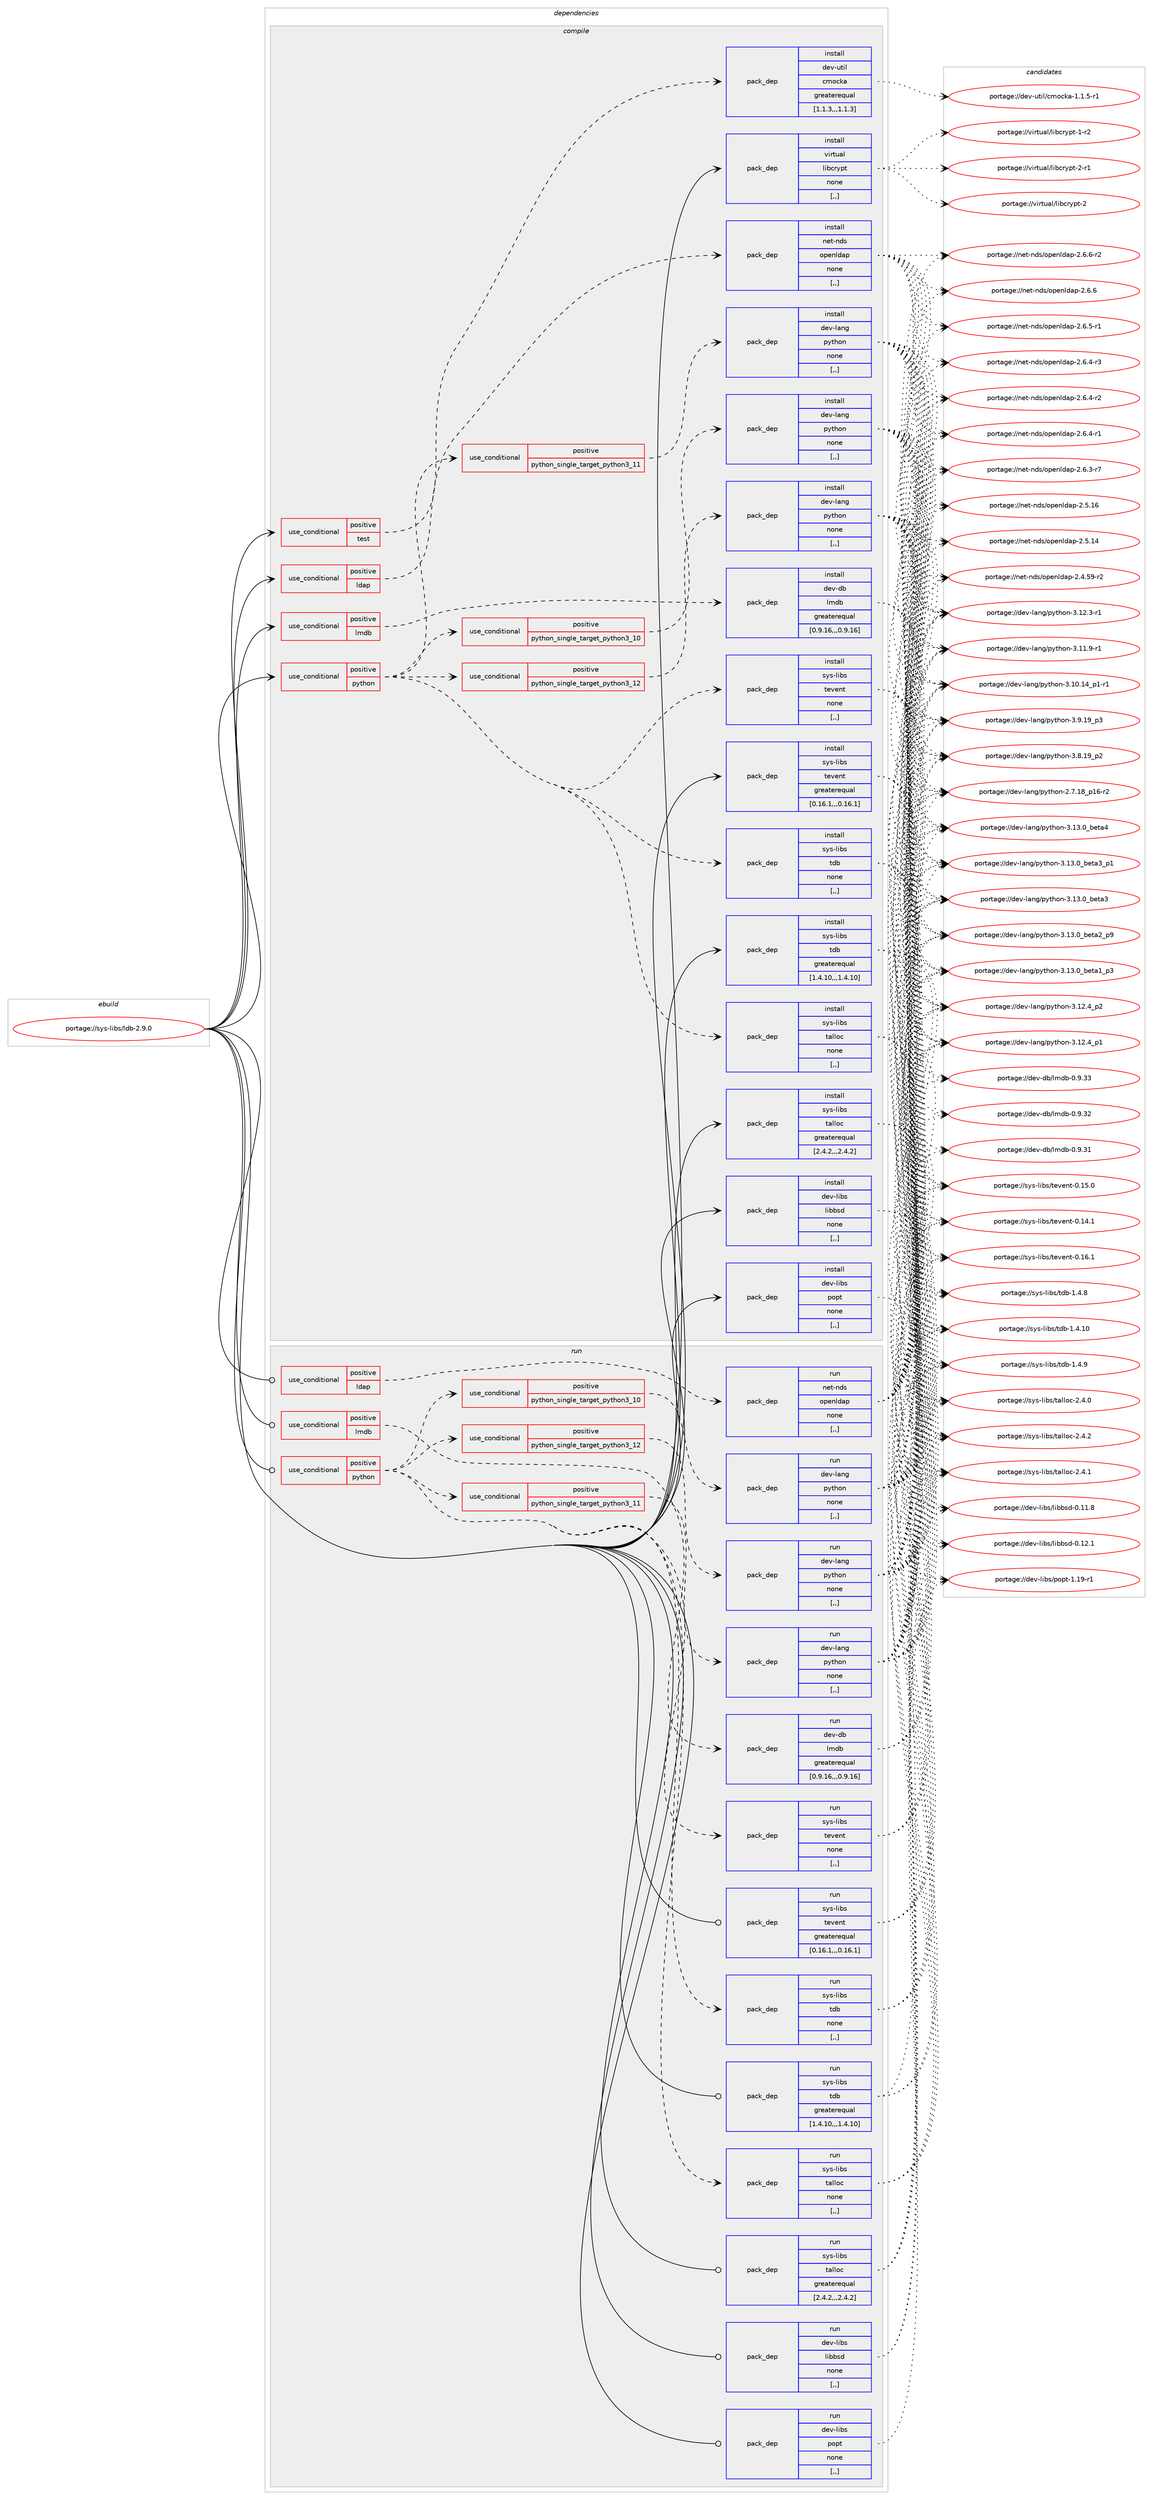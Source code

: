 digraph prolog {

# *************
# Graph options
# *************

newrank=true;
concentrate=true;
compound=true;
graph [rankdir=LR,fontname=Helvetica,fontsize=10,ranksep=1.5];#, ranksep=2.5, nodesep=0.2];
edge  [arrowhead=vee];
node  [fontname=Helvetica,fontsize=10];

# **********
# The ebuild
# **********

subgraph cluster_leftcol {
color=gray;
label=<<i>ebuild</i>>;
id [label="portage://sys-libs/ldb-2.9.0", color=red, width=4, href="../sys-libs/ldb-2.9.0.svg"];
}

# ****************
# The dependencies
# ****************

subgraph cluster_midcol {
color=gray;
label=<<i>dependencies</i>>;
subgraph cluster_compile {
fillcolor="#eeeeee";
style=filled;
label=<<i>compile</i>>;
subgraph cond117256 {
dependency440217 [label=<<TABLE BORDER="0" CELLBORDER="1" CELLSPACING="0" CELLPADDING="4"><TR><TD ROWSPAN="3" CELLPADDING="10">use_conditional</TD></TR><TR><TD>positive</TD></TR><TR><TD>ldap</TD></TR></TABLE>>, shape=none, color=red];
subgraph pack319963 {
dependency440218 [label=<<TABLE BORDER="0" CELLBORDER="1" CELLSPACING="0" CELLPADDING="4" WIDTH="220"><TR><TD ROWSPAN="6" CELLPADDING="30">pack_dep</TD></TR><TR><TD WIDTH="110">install</TD></TR><TR><TD>net-nds</TD></TR><TR><TD>openldap</TD></TR><TR><TD>none</TD></TR><TR><TD>[,,]</TD></TR></TABLE>>, shape=none, color=blue];
}
dependency440217:e -> dependency440218:w [weight=20,style="dashed",arrowhead="vee"];
}
id:e -> dependency440217:w [weight=20,style="solid",arrowhead="vee"];
subgraph cond117257 {
dependency440219 [label=<<TABLE BORDER="0" CELLBORDER="1" CELLSPACING="0" CELLPADDING="4"><TR><TD ROWSPAN="3" CELLPADDING="10">use_conditional</TD></TR><TR><TD>positive</TD></TR><TR><TD>lmdb</TD></TR></TABLE>>, shape=none, color=red];
subgraph pack319964 {
dependency440220 [label=<<TABLE BORDER="0" CELLBORDER="1" CELLSPACING="0" CELLPADDING="4" WIDTH="220"><TR><TD ROWSPAN="6" CELLPADDING="30">pack_dep</TD></TR><TR><TD WIDTH="110">install</TD></TR><TR><TD>dev-db</TD></TR><TR><TD>lmdb</TD></TR><TR><TD>greaterequal</TD></TR><TR><TD>[0.9.16,,,0.9.16]</TD></TR></TABLE>>, shape=none, color=blue];
}
dependency440219:e -> dependency440220:w [weight=20,style="dashed",arrowhead="vee"];
}
id:e -> dependency440219:w [weight=20,style="solid",arrowhead="vee"];
subgraph cond117258 {
dependency440221 [label=<<TABLE BORDER="0" CELLBORDER="1" CELLSPACING="0" CELLPADDING="4"><TR><TD ROWSPAN="3" CELLPADDING="10">use_conditional</TD></TR><TR><TD>positive</TD></TR><TR><TD>python</TD></TR></TABLE>>, shape=none, color=red];
subgraph cond117259 {
dependency440222 [label=<<TABLE BORDER="0" CELLBORDER="1" CELLSPACING="0" CELLPADDING="4"><TR><TD ROWSPAN="3" CELLPADDING="10">use_conditional</TD></TR><TR><TD>positive</TD></TR><TR><TD>python_single_target_python3_10</TD></TR></TABLE>>, shape=none, color=red];
subgraph pack319965 {
dependency440223 [label=<<TABLE BORDER="0" CELLBORDER="1" CELLSPACING="0" CELLPADDING="4" WIDTH="220"><TR><TD ROWSPAN="6" CELLPADDING="30">pack_dep</TD></TR><TR><TD WIDTH="110">install</TD></TR><TR><TD>dev-lang</TD></TR><TR><TD>python</TD></TR><TR><TD>none</TD></TR><TR><TD>[,,]</TD></TR></TABLE>>, shape=none, color=blue];
}
dependency440222:e -> dependency440223:w [weight=20,style="dashed",arrowhead="vee"];
}
dependency440221:e -> dependency440222:w [weight=20,style="dashed",arrowhead="vee"];
subgraph cond117260 {
dependency440224 [label=<<TABLE BORDER="0" CELLBORDER="1" CELLSPACING="0" CELLPADDING="4"><TR><TD ROWSPAN="3" CELLPADDING="10">use_conditional</TD></TR><TR><TD>positive</TD></TR><TR><TD>python_single_target_python3_11</TD></TR></TABLE>>, shape=none, color=red];
subgraph pack319966 {
dependency440225 [label=<<TABLE BORDER="0" CELLBORDER="1" CELLSPACING="0" CELLPADDING="4" WIDTH="220"><TR><TD ROWSPAN="6" CELLPADDING="30">pack_dep</TD></TR><TR><TD WIDTH="110">install</TD></TR><TR><TD>dev-lang</TD></TR><TR><TD>python</TD></TR><TR><TD>none</TD></TR><TR><TD>[,,]</TD></TR></TABLE>>, shape=none, color=blue];
}
dependency440224:e -> dependency440225:w [weight=20,style="dashed",arrowhead="vee"];
}
dependency440221:e -> dependency440224:w [weight=20,style="dashed",arrowhead="vee"];
subgraph cond117261 {
dependency440226 [label=<<TABLE BORDER="0" CELLBORDER="1" CELLSPACING="0" CELLPADDING="4"><TR><TD ROWSPAN="3" CELLPADDING="10">use_conditional</TD></TR><TR><TD>positive</TD></TR><TR><TD>python_single_target_python3_12</TD></TR></TABLE>>, shape=none, color=red];
subgraph pack319967 {
dependency440227 [label=<<TABLE BORDER="0" CELLBORDER="1" CELLSPACING="0" CELLPADDING="4" WIDTH="220"><TR><TD ROWSPAN="6" CELLPADDING="30">pack_dep</TD></TR><TR><TD WIDTH="110">install</TD></TR><TR><TD>dev-lang</TD></TR><TR><TD>python</TD></TR><TR><TD>none</TD></TR><TR><TD>[,,]</TD></TR></TABLE>>, shape=none, color=blue];
}
dependency440226:e -> dependency440227:w [weight=20,style="dashed",arrowhead="vee"];
}
dependency440221:e -> dependency440226:w [weight=20,style="dashed",arrowhead="vee"];
subgraph pack319968 {
dependency440228 [label=<<TABLE BORDER="0" CELLBORDER="1" CELLSPACING="0" CELLPADDING="4" WIDTH="220"><TR><TD ROWSPAN="6" CELLPADDING="30">pack_dep</TD></TR><TR><TD WIDTH="110">install</TD></TR><TR><TD>sys-libs</TD></TR><TR><TD>talloc</TD></TR><TR><TD>none</TD></TR><TR><TD>[,,]</TD></TR></TABLE>>, shape=none, color=blue];
}
dependency440221:e -> dependency440228:w [weight=20,style="dashed",arrowhead="vee"];
subgraph pack319969 {
dependency440229 [label=<<TABLE BORDER="0" CELLBORDER="1" CELLSPACING="0" CELLPADDING="4" WIDTH="220"><TR><TD ROWSPAN="6" CELLPADDING="30">pack_dep</TD></TR><TR><TD WIDTH="110">install</TD></TR><TR><TD>sys-libs</TD></TR><TR><TD>tdb</TD></TR><TR><TD>none</TD></TR><TR><TD>[,,]</TD></TR></TABLE>>, shape=none, color=blue];
}
dependency440221:e -> dependency440229:w [weight=20,style="dashed",arrowhead="vee"];
subgraph pack319970 {
dependency440230 [label=<<TABLE BORDER="0" CELLBORDER="1" CELLSPACING="0" CELLPADDING="4" WIDTH="220"><TR><TD ROWSPAN="6" CELLPADDING="30">pack_dep</TD></TR><TR><TD WIDTH="110">install</TD></TR><TR><TD>sys-libs</TD></TR><TR><TD>tevent</TD></TR><TR><TD>none</TD></TR><TR><TD>[,,]</TD></TR></TABLE>>, shape=none, color=blue];
}
dependency440221:e -> dependency440230:w [weight=20,style="dashed",arrowhead="vee"];
}
id:e -> dependency440221:w [weight=20,style="solid",arrowhead="vee"];
subgraph cond117262 {
dependency440231 [label=<<TABLE BORDER="0" CELLBORDER="1" CELLSPACING="0" CELLPADDING="4"><TR><TD ROWSPAN="3" CELLPADDING="10">use_conditional</TD></TR><TR><TD>positive</TD></TR><TR><TD>test</TD></TR></TABLE>>, shape=none, color=red];
subgraph pack319971 {
dependency440232 [label=<<TABLE BORDER="0" CELLBORDER="1" CELLSPACING="0" CELLPADDING="4" WIDTH="220"><TR><TD ROWSPAN="6" CELLPADDING="30">pack_dep</TD></TR><TR><TD WIDTH="110">install</TD></TR><TR><TD>dev-util</TD></TR><TR><TD>cmocka</TD></TR><TR><TD>greaterequal</TD></TR><TR><TD>[1.1.3,,,1.1.3]</TD></TR></TABLE>>, shape=none, color=blue];
}
dependency440231:e -> dependency440232:w [weight=20,style="dashed",arrowhead="vee"];
}
id:e -> dependency440231:w [weight=20,style="solid",arrowhead="vee"];
subgraph pack319972 {
dependency440233 [label=<<TABLE BORDER="0" CELLBORDER="1" CELLSPACING="0" CELLPADDING="4" WIDTH="220"><TR><TD ROWSPAN="6" CELLPADDING="30">pack_dep</TD></TR><TR><TD WIDTH="110">install</TD></TR><TR><TD>dev-libs</TD></TR><TR><TD>libbsd</TD></TR><TR><TD>none</TD></TR><TR><TD>[,,]</TD></TR></TABLE>>, shape=none, color=blue];
}
id:e -> dependency440233:w [weight=20,style="solid",arrowhead="vee"];
subgraph pack319973 {
dependency440234 [label=<<TABLE BORDER="0" CELLBORDER="1" CELLSPACING="0" CELLPADDING="4" WIDTH="220"><TR><TD ROWSPAN="6" CELLPADDING="30">pack_dep</TD></TR><TR><TD WIDTH="110">install</TD></TR><TR><TD>dev-libs</TD></TR><TR><TD>popt</TD></TR><TR><TD>none</TD></TR><TR><TD>[,,]</TD></TR></TABLE>>, shape=none, color=blue];
}
id:e -> dependency440234:w [weight=20,style="solid",arrowhead="vee"];
subgraph pack319974 {
dependency440235 [label=<<TABLE BORDER="0" CELLBORDER="1" CELLSPACING="0" CELLPADDING="4" WIDTH="220"><TR><TD ROWSPAN="6" CELLPADDING="30">pack_dep</TD></TR><TR><TD WIDTH="110">install</TD></TR><TR><TD>sys-libs</TD></TR><TR><TD>talloc</TD></TR><TR><TD>greaterequal</TD></TR><TR><TD>[2.4.2,,,2.4.2]</TD></TR></TABLE>>, shape=none, color=blue];
}
id:e -> dependency440235:w [weight=20,style="solid",arrowhead="vee"];
subgraph pack319975 {
dependency440236 [label=<<TABLE BORDER="0" CELLBORDER="1" CELLSPACING="0" CELLPADDING="4" WIDTH="220"><TR><TD ROWSPAN="6" CELLPADDING="30">pack_dep</TD></TR><TR><TD WIDTH="110">install</TD></TR><TR><TD>sys-libs</TD></TR><TR><TD>tdb</TD></TR><TR><TD>greaterequal</TD></TR><TR><TD>[1.4.10,,,1.4.10]</TD></TR></TABLE>>, shape=none, color=blue];
}
id:e -> dependency440236:w [weight=20,style="solid",arrowhead="vee"];
subgraph pack319976 {
dependency440237 [label=<<TABLE BORDER="0" CELLBORDER="1" CELLSPACING="0" CELLPADDING="4" WIDTH="220"><TR><TD ROWSPAN="6" CELLPADDING="30">pack_dep</TD></TR><TR><TD WIDTH="110">install</TD></TR><TR><TD>sys-libs</TD></TR><TR><TD>tevent</TD></TR><TR><TD>greaterequal</TD></TR><TR><TD>[0.16.1,,,0.16.1]</TD></TR></TABLE>>, shape=none, color=blue];
}
id:e -> dependency440237:w [weight=20,style="solid",arrowhead="vee"];
subgraph pack319977 {
dependency440238 [label=<<TABLE BORDER="0" CELLBORDER="1" CELLSPACING="0" CELLPADDING="4" WIDTH="220"><TR><TD ROWSPAN="6" CELLPADDING="30">pack_dep</TD></TR><TR><TD WIDTH="110">install</TD></TR><TR><TD>virtual</TD></TR><TR><TD>libcrypt</TD></TR><TR><TD>none</TD></TR><TR><TD>[,,]</TD></TR></TABLE>>, shape=none, color=blue];
}
id:e -> dependency440238:w [weight=20,style="solid",arrowhead="vee"];
}
subgraph cluster_compileandrun {
fillcolor="#eeeeee";
style=filled;
label=<<i>compile and run</i>>;
}
subgraph cluster_run {
fillcolor="#eeeeee";
style=filled;
label=<<i>run</i>>;
subgraph cond117263 {
dependency440239 [label=<<TABLE BORDER="0" CELLBORDER="1" CELLSPACING="0" CELLPADDING="4"><TR><TD ROWSPAN="3" CELLPADDING="10">use_conditional</TD></TR><TR><TD>positive</TD></TR><TR><TD>ldap</TD></TR></TABLE>>, shape=none, color=red];
subgraph pack319978 {
dependency440240 [label=<<TABLE BORDER="0" CELLBORDER="1" CELLSPACING="0" CELLPADDING="4" WIDTH="220"><TR><TD ROWSPAN="6" CELLPADDING="30">pack_dep</TD></TR><TR><TD WIDTH="110">run</TD></TR><TR><TD>net-nds</TD></TR><TR><TD>openldap</TD></TR><TR><TD>none</TD></TR><TR><TD>[,,]</TD></TR></TABLE>>, shape=none, color=blue];
}
dependency440239:e -> dependency440240:w [weight=20,style="dashed",arrowhead="vee"];
}
id:e -> dependency440239:w [weight=20,style="solid",arrowhead="odot"];
subgraph cond117264 {
dependency440241 [label=<<TABLE BORDER="0" CELLBORDER="1" CELLSPACING="0" CELLPADDING="4"><TR><TD ROWSPAN="3" CELLPADDING="10">use_conditional</TD></TR><TR><TD>positive</TD></TR><TR><TD>lmdb</TD></TR></TABLE>>, shape=none, color=red];
subgraph pack319979 {
dependency440242 [label=<<TABLE BORDER="0" CELLBORDER="1" CELLSPACING="0" CELLPADDING="4" WIDTH="220"><TR><TD ROWSPAN="6" CELLPADDING="30">pack_dep</TD></TR><TR><TD WIDTH="110">run</TD></TR><TR><TD>dev-db</TD></TR><TR><TD>lmdb</TD></TR><TR><TD>greaterequal</TD></TR><TR><TD>[0.9.16,,,0.9.16]</TD></TR></TABLE>>, shape=none, color=blue];
}
dependency440241:e -> dependency440242:w [weight=20,style="dashed",arrowhead="vee"];
}
id:e -> dependency440241:w [weight=20,style="solid",arrowhead="odot"];
subgraph cond117265 {
dependency440243 [label=<<TABLE BORDER="0" CELLBORDER="1" CELLSPACING="0" CELLPADDING="4"><TR><TD ROWSPAN="3" CELLPADDING="10">use_conditional</TD></TR><TR><TD>positive</TD></TR><TR><TD>python</TD></TR></TABLE>>, shape=none, color=red];
subgraph cond117266 {
dependency440244 [label=<<TABLE BORDER="0" CELLBORDER="1" CELLSPACING="0" CELLPADDING="4"><TR><TD ROWSPAN="3" CELLPADDING="10">use_conditional</TD></TR><TR><TD>positive</TD></TR><TR><TD>python_single_target_python3_10</TD></TR></TABLE>>, shape=none, color=red];
subgraph pack319980 {
dependency440245 [label=<<TABLE BORDER="0" CELLBORDER="1" CELLSPACING="0" CELLPADDING="4" WIDTH="220"><TR><TD ROWSPAN="6" CELLPADDING="30">pack_dep</TD></TR><TR><TD WIDTH="110">run</TD></TR><TR><TD>dev-lang</TD></TR><TR><TD>python</TD></TR><TR><TD>none</TD></TR><TR><TD>[,,]</TD></TR></TABLE>>, shape=none, color=blue];
}
dependency440244:e -> dependency440245:w [weight=20,style="dashed",arrowhead="vee"];
}
dependency440243:e -> dependency440244:w [weight=20,style="dashed",arrowhead="vee"];
subgraph cond117267 {
dependency440246 [label=<<TABLE BORDER="0" CELLBORDER="1" CELLSPACING="0" CELLPADDING="4"><TR><TD ROWSPAN="3" CELLPADDING="10">use_conditional</TD></TR><TR><TD>positive</TD></TR><TR><TD>python_single_target_python3_11</TD></TR></TABLE>>, shape=none, color=red];
subgraph pack319981 {
dependency440247 [label=<<TABLE BORDER="0" CELLBORDER="1" CELLSPACING="0" CELLPADDING="4" WIDTH="220"><TR><TD ROWSPAN="6" CELLPADDING="30">pack_dep</TD></TR><TR><TD WIDTH="110">run</TD></TR><TR><TD>dev-lang</TD></TR><TR><TD>python</TD></TR><TR><TD>none</TD></TR><TR><TD>[,,]</TD></TR></TABLE>>, shape=none, color=blue];
}
dependency440246:e -> dependency440247:w [weight=20,style="dashed",arrowhead="vee"];
}
dependency440243:e -> dependency440246:w [weight=20,style="dashed",arrowhead="vee"];
subgraph cond117268 {
dependency440248 [label=<<TABLE BORDER="0" CELLBORDER="1" CELLSPACING="0" CELLPADDING="4"><TR><TD ROWSPAN="3" CELLPADDING="10">use_conditional</TD></TR><TR><TD>positive</TD></TR><TR><TD>python_single_target_python3_12</TD></TR></TABLE>>, shape=none, color=red];
subgraph pack319982 {
dependency440249 [label=<<TABLE BORDER="0" CELLBORDER="1" CELLSPACING="0" CELLPADDING="4" WIDTH="220"><TR><TD ROWSPAN="6" CELLPADDING="30">pack_dep</TD></TR><TR><TD WIDTH="110">run</TD></TR><TR><TD>dev-lang</TD></TR><TR><TD>python</TD></TR><TR><TD>none</TD></TR><TR><TD>[,,]</TD></TR></TABLE>>, shape=none, color=blue];
}
dependency440248:e -> dependency440249:w [weight=20,style="dashed",arrowhead="vee"];
}
dependency440243:e -> dependency440248:w [weight=20,style="dashed",arrowhead="vee"];
subgraph pack319983 {
dependency440250 [label=<<TABLE BORDER="0" CELLBORDER="1" CELLSPACING="0" CELLPADDING="4" WIDTH="220"><TR><TD ROWSPAN="6" CELLPADDING="30">pack_dep</TD></TR><TR><TD WIDTH="110">run</TD></TR><TR><TD>sys-libs</TD></TR><TR><TD>talloc</TD></TR><TR><TD>none</TD></TR><TR><TD>[,,]</TD></TR></TABLE>>, shape=none, color=blue];
}
dependency440243:e -> dependency440250:w [weight=20,style="dashed",arrowhead="vee"];
subgraph pack319984 {
dependency440251 [label=<<TABLE BORDER="0" CELLBORDER="1" CELLSPACING="0" CELLPADDING="4" WIDTH="220"><TR><TD ROWSPAN="6" CELLPADDING="30">pack_dep</TD></TR><TR><TD WIDTH="110">run</TD></TR><TR><TD>sys-libs</TD></TR><TR><TD>tdb</TD></TR><TR><TD>none</TD></TR><TR><TD>[,,]</TD></TR></TABLE>>, shape=none, color=blue];
}
dependency440243:e -> dependency440251:w [weight=20,style="dashed",arrowhead="vee"];
subgraph pack319985 {
dependency440252 [label=<<TABLE BORDER="0" CELLBORDER="1" CELLSPACING="0" CELLPADDING="4" WIDTH="220"><TR><TD ROWSPAN="6" CELLPADDING="30">pack_dep</TD></TR><TR><TD WIDTH="110">run</TD></TR><TR><TD>sys-libs</TD></TR><TR><TD>tevent</TD></TR><TR><TD>none</TD></TR><TR><TD>[,,]</TD></TR></TABLE>>, shape=none, color=blue];
}
dependency440243:e -> dependency440252:w [weight=20,style="dashed",arrowhead="vee"];
}
id:e -> dependency440243:w [weight=20,style="solid",arrowhead="odot"];
subgraph pack319986 {
dependency440253 [label=<<TABLE BORDER="0" CELLBORDER="1" CELLSPACING="0" CELLPADDING="4" WIDTH="220"><TR><TD ROWSPAN="6" CELLPADDING="30">pack_dep</TD></TR><TR><TD WIDTH="110">run</TD></TR><TR><TD>dev-libs</TD></TR><TR><TD>libbsd</TD></TR><TR><TD>none</TD></TR><TR><TD>[,,]</TD></TR></TABLE>>, shape=none, color=blue];
}
id:e -> dependency440253:w [weight=20,style="solid",arrowhead="odot"];
subgraph pack319987 {
dependency440254 [label=<<TABLE BORDER="0" CELLBORDER="1" CELLSPACING="0" CELLPADDING="4" WIDTH="220"><TR><TD ROWSPAN="6" CELLPADDING="30">pack_dep</TD></TR><TR><TD WIDTH="110">run</TD></TR><TR><TD>dev-libs</TD></TR><TR><TD>popt</TD></TR><TR><TD>none</TD></TR><TR><TD>[,,]</TD></TR></TABLE>>, shape=none, color=blue];
}
id:e -> dependency440254:w [weight=20,style="solid",arrowhead="odot"];
subgraph pack319988 {
dependency440255 [label=<<TABLE BORDER="0" CELLBORDER="1" CELLSPACING="0" CELLPADDING="4" WIDTH="220"><TR><TD ROWSPAN="6" CELLPADDING="30">pack_dep</TD></TR><TR><TD WIDTH="110">run</TD></TR><TR><TD>sys-libs</TD></TR><TR><TD>talloc</TD></TR><TR><TD>greaterequal</TD></TR><TR><TD>[2.4.2,,,2.4.2]</TD></TR></TABLE>>, shape=none, color=blue];
}
id:e -> dependency440255:w [weight=20,style="solid",arrowhead="odot"];
subgraph pack319989 {
dependency440256 [label=<<TABLE BORDER="0" CELLBORDER="1" CELLSPACING="0" CELLPADDING="4" WIDTH="220"><TR><TD ROWSPAN="6" CELLPADDING="30">pack_dep</TD></TR><TR><TD WIDTH="110">run</TD></TR><TR><TD>sys-libs</TD></TR><TR><TD>tdb</TD></TR><TR><TD>greaterequal</TD></TR><TR><TD>[1.4.10,,,1.4.10]</TD></TR></TABLE>>, shape=none, color=blue];
}
id:e -> dependency440256:w [weight=20,style="solid",arrowhead="odot"];
subgraph pack319990 {
dependency440257 [label=<<TABLE BORDER="0" CELLBORDER="1" CELLSPACING="0" CELLPADDING="4" WIDTH="220"><TR><TD ROWSPAN="6" CELLPADDING="30">pack_dep</TD></TR><TR><TD WIDTH="110">run</TD></TR><TR><TD>sys-libs</TD></TR><TR><TD>tevent</TD></TR><TR><TD>greaterequal</TD></TR><TR><TD>[0.16.1,,,0.16.1]</TD></TR></TABLE>>, shape=none, color=blue];
}
id:e -> dependency440257:w [weight=20,style="solid",arrowhead="odot"];
}
}

# **************
# The candidates
# **************

subgraph cluster_choices {
rank=same;
color=gray;
label=<<i>candidates</i>>;

subgraph choice319963 {
color=black;
nodesep=1;
choice1101011164511010011547111112101110108100971124550465446544511450 [label="portage://net-nds/openldap-2.6.6-r2", color=red, width=4,href="../net-nds/openldap-2.6.6-r2.svg"];
choice110101116451101001154711111210111010810097112455046544654 [label="portage://net-nds/openldap-2.6.6", color=red, width=4,href="../net-nds/openldap-2.6.6.svg"];
choice1101011164511010011547111112101110108100971124550465446534511449 [label="portage://net-nds/openldap-2.6.5-r1", color=red, width=4,href="../net-nds/openldap-2.6.5-r1.svg"];
choice1101011164511010011547111112101110108100971124550465446524511451 [label="portage://net-nds/openldap-2.6.4-r3", color=red, width=4,href="../net-nds/openldap-2.6.4-r3.svg"];
choice1101011164511010011547111112101110108100971124550465446524511450 [label="portage://net-nds/openldap-2.6.4-r2", color=red, width=4,href="../net-nds/openldap-2.6.4-r2.svg"];
choice1101011164511010011547111112101110108100971124550465446524511449 [label="portage://net-nds/openldap-2.6.4-r1", color=red, width=4,href="../net-nds/openldap-2.6.4-r1.svg"];
choice1101011164511010011547111112101110108100971124550465446514511455 [label="portage://net-nds/openldap-2.6.3-r7", color=red, width=4,href="../net-nds/openldap-2.6.3-r7.svg"];
choice11010111645110100115471111121011101081009711245504653464954 [label="portage://net-nds/openldap-2.5.16", color=red, width=4,href="../net-nds/openldap-2.5.16.svg"];
choice11010111645110100115471111121011101081009711245504653464952 [label="portage://net-nds/openldap-2.5.14", color=red, width=4,href="../net-nds/openldap-2.5.14.svg"];
choice110101116451101001154711111210111010810097112455046524653574511450 [label="portage://net-nds/openldap-2.4.59-r2", color=red, width=4,href="../net-nds/openldap-2.4.59-r2.svg"];
dependency440218:e -> choice1101011164511010011547111112101110108100971124550465446544511450:w [style=dotted,weight="100"];
dependency440218:e -> choice110101116451101001154711111210111010810097112455046544654:w [style=dotted,weight="100"];
dependency440218:e -> choice1101011164511010011547111112101110108100971124550465446534511449:w [style=dotted,weight="100"];
dependency440218:e -> choice1101011164511010011547111112101110108100971124550465446524511451:w [style=dotted,weight="100"];
dependency440218:e -> choice1101011164511010011547111112101110108100971124550465446524511450:w [style=dotted,weight="100"];
dependency440218:e -> choice1101011164511010011547111112101110108100971124550465446524511449:w [style=dotted,weight="100"];
dependency440218:e -> choice1101011164511010011547111112101110108100971124550465446514511455:w [style=dotted,weight="100"];
dependency440218:e -> choice11010111645110100115471111121011101081009711245504653464954:w [style=dotted,weight="100"];
dependency440218:e -> choice11010111645110100115471111121011101081009711245504653464952:w [style=dotted,weight="100"];
dependency440218:e -> choice110101116451101001154711111210111010810097112455046524653574511450:w [style=dotted,weight="100"];
}
subgraph choice319964 {
color=black;
nodesep=1;
choice1001011184510098471081091009845484657465151 [label="portage://dev-db/lmdb-0.9.33", color=red, width=4,href="../dev-db/lmdb-0.9.33.svg"];
choice1001011184510098471081091009845484657465150 [label="portage://dev-db/lmdb-0.9.32", color=red, width=4,href="../dev-db/lmdb-0.9.32.svg"];
choice1001011184510098471081091009845484657465149 [label="portage://dev-db/lmdb-0.9.31", color=red, width=4,href="../dev-db/lmdb-0.9.31.svg"];
dependency440220:e -> choice1001011184510098471081091009845484657465151:w [style=dotted,weight="100"];
dependency440220:e -> choice1001011184510098471081091009845484657465150:w [style=dotted,weight="100"];
dependency440220:e -> choice1001011184510098471081091009845484657465149:w [style=dotted,weight="100"];
}
subgraph choice319965 {
color=black;
nodesep=1;
choice1001011184510897110103471121211161041111104551464951464895981011169752 [label="portage://dev-lang/python-3.13.0_beta4", color=red, width=4,href="../dev-lang/python-3.13.0_beta4.svg"];
choice10010111845108971101034711212111610411111045514649514648959810111697519511249 [label="portage://dev-lang/python-3.13.0_beta3_p1", color=red, width=4,href="../dev-lang/python-3.13.0_beta3_p1.svg"];
choice1001011184510897110103471121211161041111104551464951464895981011169751 [label="portage://dev-lang/python-3.13.0_beta3", color=red, width=4,href="../dev-lang/python-3.13.0_beta3.svg"];
choice10010111845108971101034711212111610411111045514649514648959810111697509511257 [label="portage://dev-lang/python-3.13.0_beta2_p9", color=red, width=4,href="../dev-lang/python-3.13.0_beta2_p9.svg"];
choice10010111845108971101034711212111610411111045514649514648959810111697499511251 [label="portage://dev-lang/python-3.13.0_beta1_p3", color=red, width=4,href="../dev-lang/python-3.13.0_beta1_p3.svg"];
choice100101118451089711010347112121116104111110455146495046529511250 [label="portage://dev-lang/python-3.12.4_p2", color=red, width=4,href="../dev-lang/python-3.12.4_p2.svg"];
choice100101118451089711010347112121116104111110455146495046529511249 [label="portage://dev-lang/python-3.12.4_p1", color=red, width=4,href="../dev-lang/python-3.12.4_p1.svg"];
choice100101118451089711010347112121116104111110455146495046514511449 [label="portage://dev-lang/python-3.12.3-r1", color=red, width=4,href="../dev-lang/python-3.12.3-r1.svg"];
choice100101118451089711010347112121116104111110455146494946574511449 [label="portage://dev-lang/python-3.11.9-r1", color=red, width=4,href="../dev-lang/python-3.11.9-r1.svg"];
choice100101118451089711010347112121116104111110455146494846495295112494511449 [label="portage://dev-lang/python-3.10.14_p1-r1", color=red, width=4,href="../dev-lang/python-3.10.14_p1-r1.svg"];
choice100101118451089711010347112121116104111110455146574649579511251 [label="portage://dev-lang/python-3.9.19_p3", color=red, width=4,href="../dev-lang/python-3.9.19_p3.svg"];
choice100101118451089711010347112121116104111110455146564649579511250 [label="portage://dev-lang/python-3.8.19_p2", color=red, width=4,href="../dev-lang/python-3.8.19_p2.svg"];
choice100101118451089711010347112121116104111110455046554649569511249544511450 [label="portage://dev-lang/python-2.7.18_p16-r2", color=red, width=4,href="../dev-lang/python-2.7.18_p16-r2.svg"];
dependency440223:e -> choice1001011184510897110103471121211161041111104551464951464895981011169752:w [style=dotted,weight="100"];
dependency440223:e -> choice10010111845108971101034711212111610411111045514649514648959810111697519511249:w [style=dotted,weight="100"];
dependency440223:e -> choice1001011184510897110103471121211161041111104551464951464895981011169751:w [style=dotted,weight="100"];
dependency440223:e -> choice10010111845108971101034711212111610411111045514649514648959810111697509511257:w [style=dotted,weight="100"];
dependency440223:e -> choice10010111845108971101034711212111610411111045514649514648959810111697499511251:w [style=dotted,weight="100"];
dependency440223:e -> choice100101118451089711010347112121116104111110455146495046529511250:w [style=dotted,weight="100"];
dependency440223:e -> choice100101118451089711010347112121116104111110455146495046529511249:w [style=dotted,weight="100"];
dependency440223:e -> choice100101118451089711010347112121116104111110455146495046514511449:w [style=dotted,weight="100"];
dependency440223:e -> choice100101118451089711010347112121116104111110455146494946574511449:w [style=dotted,weight="100"];
dependency440223:e -> choice100101118451089711010347112121116104111110455146494846495295112494511449:w [style=dotted,weight="100"];
dependency440223:e -> choice100101118451089711010347112121116104111110455146574649579511251:w [style=dotted,weight="100"];
dependency440223:e -> choice100101118451089711010347112121116104111110455146564649579511250:w [style=dotted,weight="100"];
dependency440223:e -> choice100101118451089711010347112121116104111110455046554649569511249544511450:w [style=dotted,weight="100"];
}
subgraph choice319966 {
color=black;
nodesep=1;
choice1001011184510897110103471121211161041111104551464951464895981011169752 [label="portage://dev-lang/python-3.13.0_beta4", color=red, width=4,href="../dev-lang/python-3.13.0_beta4.svg"];
choice10010111845108971101034711212111610411111045514649514648959810111697519511249 [label="portage://dev-lang/python-3.13.0_beta3_p1", color=red, width=4,href="../dev-lang/python-3.13.0_beta3_p1.svg"];
choice1001011184510897110103471121211161041111104551464951464895981011169751 [label="portage://dev-lang/python-3.13.0_beta3", color=red, width=4,href="../dev-lang/python-3.13.0_beta3.svg"];
choice10010111845108971101034711212111610411111045514649514648959810111697509511257 [label="portage://dev-lang/python-3.13.0_beta2_p9", color=red, width=4,href="../dev-lang/python-3.13.0_beta2_p9.svg"];
choice10010111845108971101034711212111610411111045514649514648959810111697499511251 [label="portage://dev-lang/python-3.13.0_beta1_p3", color=red, width=4,href="../dev-lang/python-3.13.0_beta1_p3.svg"];
choice100101118451089711010347112121116104111110455146495046529511250 [label="portage://dev-lang/python-3.12.4_p2", color=red, width=4,href="../dev-lang/python-3.12.4_p2.svg"];
choice100101118451089711010347112121116104111110455146495046529511249 [label="portage://dev-lang/python-3.12.4_p1", color=red, width=4,href="../dev-lang/python-3.12.4_p1.svg"];
choice100101118451089711010347112121116104111110455146495046514511449 [label="portage://dev-lang/python-3.12.3-r1", color=red, width=4,href="../dev-lang/python-3.12.3-r1.svg"];
choice100101118451089711010347112121116104111110455146494946574511449 [label="portage://dev-lang/python-3.11.9-r1", color=red, width=4,href="../dev-lang/python-3.11.9-r1.svg"];
choice100101118451089711010347112121116104111110455146494846495295112494511449 [label="portage://dev-lang/python-3.10.14_p1-r1", color=red, width=4,href="../dev-lang/python-3.10.14_p1-r1.svg"];
choice100101118451089711010347112121116104111110455146574649579511251 [label="portage://dev-lang/python-3.9.19_p3", color=red, width=4,href="../dev-lang/python-3.9.19_p3.svg"];
choice100101118451089711010347112121116104111110455146564649579511250 [label="portage://dev-lang/python-3.8.19_p2", color=red, width=4,href="../dev-lang/python-3.8.19_p2.svg"];
choice100101118451089711010347112121116104111110455046554649569511249544511450 [label="portage://dev-lang/python-2.7.18_p16-r2", color=red, width=4,href="../dev-lang/python-2.7.18_p16-r2.svg"];
dependency440225:e -> choice1001011184510897110103471121211161041111104551464951464895981011169752:w [style=dotted,weight="100"];
dependency440225:e -> choice10010111845108971101034711212111610411111045514649514648959810111697519511249:w [style=dotted,weight="100"];
dependency440225:e -> choice1001011184510897110103471121211161041111104551464951464895981011169751:w [style=dotted,weight="100"];
dependency440225:e -> choice10010111845108971101034711212111610411111045514649514648959810111697509511257:w [style=dotted,weight="100"];
dependency440225:e -> choice10010111845108971101034711212111610411111045514649514648959810111697499511251:w [style=dotted,weight="100"];
dependency440225:e -> choice100101118451089711010347112121116104111110455146495046529511250:w [style=dotted,weight="100"];
dependency440225:e -> choice100101118451089711010347112121116104111110455146495046529511249:w [style=dotted,weight="100"];
dependency440225:e -> choice100101118451089711010347112121116104111110455146495046514511449:w [style=dotted,weight="100"];
dependency440225:e -> choice100101118451089711010347112121116104111110455146494946574511449:w [style=dotted,weight="100"];
dependency440225:e -> choice100101118451089711010347112121116104111110455146494846495295112494511449:w [style=dotted,weight="100"];
dependency440225:e -> choice100101118451089711010347112121116104111110455146574649579511251:w [style=dotted,weight="100"];
dependency440225:e -> choice100101118451089711010347112121116104111110455146564649579511250:w [style=dotted,weight="100"];
dependency440225:e -> choice100101118451089711010347112121116104111110455046554649569511249544511450:w [style=dotted,weight="100"];
}
subgraph choice319967 {
color=black;
nodesep=1;
choice1001011184510897110103471121211161041111104551464951464895981011169752 [label="portage://dev-lang/python-3.13.0_beta4", color=red, width=4,href="../dev-lang/python-3.13.0_beta4.svg"];
choice10010111845108971101034711212111610411111045514649514648959810111697519511249 [label="portage://dev-lang/python-3.13.0_beta3_p1", color=red, width=4,href="../dev-lang/python-3.13.0_beta3_p1.svg"];
choice1001011184510897110103471121211161041111104551464951464895981011169751 [label="portage://dev-lang/python-3.13.0_beta3", color=red, width=4,href="../dev-lang/python-3.13.0_beta3.svg"];
choice10010111845108971101034711212111610411111045514649514648959810111697509511257 [label="portage://dev-lang/python-3.13.0_beta2_p9", color=red, width=4,href="../dev-lang/python-3.13.0_beta2_p9.svg"];
choice10010111845108971101034711212111610411111045514649514648959810111697499511251 [label="portage://dev-lang/python-3.13.0_beta1_p3", color=red, width=4,href="../dev-lang/python-3.13.0_beta1_p3.svg"];
choice100101118451089711010347112121116104111110455146495046529511250 [label="portage://dev-lang/python-3.12.4_p2", color=red, width=4,href="../dev-lang/python-3.12.4_p2.svg"];
choice100101118451089711010347112121116104111110455146495046529511249 [label="portage://dev-lang/python-3.12.4_p1", color=red, width=4,href="../dev-lang/python-3.12.4_p1.svg"];
choice100101118451089711010347112121116104111110455146495046514511449 [label="portage://dev-lang/python-3.12.3-r1", color=red, width=4,href="../dev-lang/python-3.12.3-r1.svg"];
choice100101118451089711010347112121116104111110455146494946574511449 [label="portage://dev-lang/python-3.11.9-r1", color=red, width=4,href="../dev-lang/python-3.11.9-r1.svg"];
choice100101118451089711010347112121116104111110455146494846495295112494511449 [label="portage://dev-lang/python-3.10.14_p1-r1", color=red, width=4,href="../dev-lang/python-3.10.14_p1-r1.svg"];
choice100101118451089711010347112121116104111110455146574649579511251 [label="portage://dev-lang/python-3.9.19_p3", color=red, width=4,href="../dev-lang/python-3.9.19_p3.svg"];
choice100101118451089711010347112121116104111110455146564649579511250 [label="portage://dev-lang/python-3.8.19_p2", color=red, width=4,href="../dev-lang/python-3.8.19_p2.svg"];
choice100101118451089711010347112121116104111110455046554649569511249544511450 [label="portage://dev-lang/python-2.7.18_p16-r2", color=red, width=4,href="../dev-lang/python-2.7.18_p16-r2.svg"];
dependency440227:e -> choice1001011184510897110103471121211161041111104551464951464895981011169752:w [style=dotted,weight="100"];
dependency440227:e -> choice10010111845108971101034711212111610411111045514649514648959810111697519511249:w [style=dotted,weight="100"];
dependency440227:e -> choice1001011184510897110103471121211161041111104551464951464895981011169751:w [style=dotted,weight="100"];
dependency440227:e -> choice10010111845108971101034711212111610411111045514649514648959810111697509511257:w [style=dotted,weight="100"];
dependency440227:e -> choice10010111845108971101034711212111610411111045514649514648959810111697499511251:w [style=dotted,weight="100"];
dependency440227:e -> choice100101118451089711010347112121116104111110455146495046529511250:w [style=dotted,weight="100"];
dependency440227:e -> choice100101118451089711010347112121116104111110455146495046529511249:w [style=dotted,weight="100"];
dependency440227:e -> choice100101118451089711010347112121116104111110455146495046514511449:w [style=dotted,weight="100"];
dependency440227:e -> choice100101118451089711010347112121116104111110455146494946574511449:w [style=dotted,weight="100"];
dependency440227:e -> choice100101118451089711010347112121116104111110455146494846495295112494511449:w [style=dotted,weight="100"];
dependency440227:e -> choice100101118451089711010347112121116104111110455146574649579511251:w [style=dotted,weight="100"];
dependency440227:e -> choice100101118451089711010347112121116104111110455146564649579511250:w [style=dotted,weight="100"];
dependency440227:e -> choice100101118451089711010347112121116104111110455046554649569511249544511450:w [style=dotted,weight="100"];
}
subgraph choice319968 {
color=black;
nodesep=1;
choice1151211154510810598115471169710810811199455046524650 [label="portage://sys-libs/talloc-2.4.2", color=red, width=4,href="../sys-libs/talloc-2.4.2.svg"];
choice1151211154510810598115471169710810811199455046524649 [label="portage://sys-libs/talloc-2.4.1", color=red, width=4,href="../sys-libs/talloc-2.4.1.svg"];
choice1151211154510810598115471169710810811199455046524648 [label="portage://sys-libs/talloc-2.4.0", color=red, width=4,href="../sys-libs/talloc-2.4.0.svg"];
dependency440228:e -> choice1151211154510810598115471169710810811199455046524650:w [style=dotted,weight="100"];
dependency440228:e -> choice1151211154510810598115471169710810811199455046524649:w [style=dotted,weight="100"];
dependency440228:e -> choice1151211154510810598115471169710810811199455046524648:w [style=dotted,weight="100"];
}
subgraph choice319969 {
color=black;
nodesep=1;
choice1151211154510810598115471161009845494652464948 [label="portage://sys-libs/tdb-1.4.10", color=red, width=4,href="../sys-libs/tdb-1.4.10.svg"];
choice11512111545108105981154711610098454946524657 [label="portage://sys-libs/tdb-1.4.9", color=red, width=4,href="../sys-libs/tdb-1.4.9.svg"];
choice11512111545108105981154711610098454946524656 [label="portage://sys-libs/tdb-1.4.8", color=red, width=4,href="../sys-libs/tdb-1.4.8.svg"];
dependency440229:e -> choice1151211154510810598115471161009845494652464948:w [style=dotted,weight="100"];
dependency440229:e -> choice11512111545108105981154711610098454946524657:w [style=dotted,weight="100"];
dependency440229:e -> choice11512111545108105981154711610098454946524656:w [style=dotted,weight="100"];
}
subgraph choice319970 {
color=black;
nodesep=1;
choice11512111545108105981154711610111810111011645484649544649 [label="portage://sys-libs/tevent-0.16.1", color=red, width=4,href="../sys-libs/tevent-0.16.1.svg"];
choice11512111545108105981154711610111810111011645484649534648 [label="portage://sys-libs/tevent-0.15.0", color=red, width=4,href="../sys-libs/tevent-0.15.0.svg"];
choice11512111545108105981154711610111810111011645484649524649 [label="portage://sys-libs/tevent-0.14.1", color=red, width=4,href="../sys-libs/tevent-0.14.1.svg"];
dependency440230:e -> choice11512111545108105981154711610111810111011645484649544649:w [style=dotted,weight="100"];
dependency440230:e -> choice11512111545108105981154711610111810111011645484649534648:w [style=dotted,weight="100"];
dependency440230:e -> choice11512111545108105981154711610111810111011645484649524649:w [style=dotted,weight="100"];
}
subgraph choice319971 {
color=black;
nodesep=1;
choice10010111845117116105108479910911199107974549464946534511449 [label="portage://dev-util/cmocka-1.1.5-r1", color=red, width=4,href="../dev-util/cmocka-1.1.5-r1.svg"];
dependency440232:e -> choice10010111845117116105108479910911199107974549464946534511449:w [style=dotted,weight="100"];
}
subgraph choice319972 {
color=black;
nodesep=1;
choice100101118451081059811547108105989811510045484649504649 [label="portage://dev-libs/libbsd-0.12.1", color=red, width=4,href="../dev-libs/libbsd-0.12.1.svg"];
choice100101118451081059811547108105989811510045484649494656 [label="portage://dev-libs/libbsd-0.11.8", color=red, width=4,href="../dev-libs/libbsd-0.11.8.svg"];
dependency440233:e -> choice100101118451081059811547108105989811510045484649504649:w [style=dotted,weight="100"];
dependency440233:e -> choice100101118451081059811547108105989811510045484649494656:w [style=dotted,weight="100"];
}
subgraph choice319973 {
color=black;
nodesep=1;
choice10010111845108105981154711211111211645494649574511449 [label="portage://dev-libs/popt-1.19-r1", color=red, width=4,href="../dev-libs/popt-1.19-r1.svg"];
dependency440234:e -> choice10010111845108105981154711211111211645494649574511449:w [style=dotted,weight="100"];
}
subgraph choice319974 {
color=black;
nodesep=1;
choice1151211154510810598115471169710810811199455046524650 [label="portage://sys-libs/talloc-2.4.2", color=red, width=4,href="../sys-libs/talloc-2.4.2.svg"];
choice1151211154510810598115471169710810811199455046524649 [label="portage://sys-libs/talloc-2.4.1", color=red, width=4,href="../sys-libs/talloc-2.4.1.svg"];
choice1151211154510810598115471169710810811199455046524648 [label="portage://sys-libs/talloc-2.4.0", color=red, width=4,href="../sys-libs/talloc-2.4.0.svg"];
dependency440235:e -> choice1151211154510810598115471169710810811199455046524650:w [style=dotted,weight="100"];
dependency440235:e -> choice1151211154510810598115471169710810811199455046524649:w [style=dotted,weight="100"];
dependency440235:e -> choice1151211154510810598115471169710810811199455046524648:w [style=dotted,weight="100"];
}
subgraph choice319975 {
color=black;
nodesep=1;
choice1151211154510810598115471161009845494652464948 [label="portage://sys-libs/tdb-1.4.10", color=red, width=4,href="../sys-libs/tdb-1.4.10.svg"];
choice11512111545108105981154711610098454946524657 [label="portage://sys-libs/tdb-1.4.9", color=red, width=4,href="../sys-libs/tdb-1.4.9.svg"];
choice11512111545108105981154711610098454946524656 [label="portage://sys-libs/tdb-1.4.8", color=red, width=4,href="../sys-libs/tdb-1.4.8.svg"];
dependency440236:e -> choice1151211154510810598115471161009845494652464948:w [style=dotted,weight="100"];
dependency440236:e -> choice11512111545108105981154711610098454946524657:w [style=dotted,weight="100"];
dependency440236:e -> choice11512111545108105981154711610098454946524656:w [style=dotted,weight="100"];
}
subgraph choice319976 {
color=black;
nodesep=1;
choice11512111545108105981154711610111810111011645484649544649 [label="portage://sys-libs/tevent-0.16.1", color=red, width=4,href="../sys-libs/tevent-0.16.1.svg"];
choice11512111545108105981154711610111810111011645484649534648 [label="portage://sys-libs/tevent-0.15.0", color=red, width=4,href="../sys-libs/tevent-0.15.0.svg"];
choice11512111545108105981154711610111810111011645484649524649 [label="portage://sys-libs/tevent-0.14.1", color=red, width=4,href="../sys-libs/tevent-0.14.1.svg"];
dependency440237:e -> choice11512111545108105981154711610111810111011645484649544649:w [style=dotted,weight="100"];
dependency440237:e -> choice11512111545108105981154711610111810111011645484649534648:w [style=dotted,weight="100"];
dependency440237:e -> choice11512111545108105981154711610111810111011645484649524649:w [style=dotted,weight="100"];
}
subgraph choice319977 {
color=black;
nodesep=1;
choice1181051141161179710847108105989911412111211645504511449 [label="portage://virtual/libcrypt-2-r1", color=red, width=4,href="../virtual/libcrypt-2-r1.svg"];
choice118105114116117971084710810598991141211121164550 [label="portage://virtual/libcrypt-2", color=red, width=4,href="../virtual/libcrypt-2.svg"];
choice1181051141161179710847108105989911412111211645494511450 [label="portage://virtual/libcrypt-1-r2", color=red, width=4,href="../virtual/libcrypt-1-r2.svg"];
dependency440238:e -> choice1181051141161179710847108105989911412111211645504511449:w [style=dotted,weight="100"];
dependency440238:e -> choice118105114116117971084710810598991141211121164550:w [style=dotted,weight="100"];
dependency440238:e -> choice1181051141161179710847108105989911412111211645494511450:w [style=dotted,weight="100"];
}
subgraph choice319978 {
color=black;
nodesep=1;
choice1101011164511010011547111112101110108100971124550465446544511450 [label="portage://net-nds/openldap-2.6.6-r2", color=red, width=4,href="../net-nds/openldap-2.6.6-r2.svg"];
choice110101116451101001154711111210111010810097112455046544654 [label="portage://net-nds/openldap-2.6.6", color=red, width=4,href="../net-nds/openldap-2.6.6.svg"];
choice1101011164511010011547111112101110108100971124550465446534511449 [label="portage://net-nds/openldap-2.6.5-r1", color=red, width=4,href="../net-nds/openldap-2.6.5-r1.svg"];
choice1101011164511010011547111112101110108100971124550465446524511451 [label="portage://net-nds/openldap-2.6.4-r3", color=red, width=4,href="../net-nds/openldap-2.6.4-r3.svg"];
choice1101011164511010011547111112101110108100971124550465446524511450 [label="portage://net-nds/openldap-2.6.4-r2", color=red, width=4,href="../net-nds/openldap-2.6.4-r2.svg"];
choice1101011164511010011547111112101110108100971124550465446524511449 [label="portage://net-nds/openldap-2.6.4-r1", color=red, width=4,href="../net-nds/openldap-2.6.4-r1.svg"];
choice1101011164511010011547111112101110108100971124550465446514511455 [label="portage://net-nds/openldap-2.6.3-r7", color=red, width=4,href="../net-nds/openldap-2.6.3-r7.svg"];
choice11010111645110100115471111121011101081009711245504653464954 [label="portage://net-nds/openldap-2.5.16", color=red, width=4,href="../net-nds/openldap-2.5.16.svg"];
choice11010111645110100115471111121011101081009711245504653464952 [label="portage://net-nds/openldap-2.5.14", color=red, width=4,href="../net-nds/openldap-2.5.14.svg"];
choice110101116451101001154711111210111010810097112455046524653574511450 [label="portage://net-nds/openldap-2.4.59-r2", color=red, width=4,href="../net-nds/openldap-2.4.59-r2.svg"];
dependency440240:e -> choice1101011164511010011547111112101110108100971124550465446544511450:w [style=dotted,weight="100"];
dependency440240:e -> choice110101116451101001154711111210111010810097112455046544654:w [style=dotted,weight="100"];
dependency440240:e -> choice1101011164511010011547111112101110108100971124550465446534511449:w [style=dotted,weight="100"];
dependency440240:e -> choice1101011164511010011547111112101110108100971124550465446524511451:w [style=dotted,weight="100"];
dependency440240:e -> choice1101011164511010011547111112101110108100971124550465446524511450:w [style=dotted,weight="100"];
dependency440240:e -> choice1101011164511010011547111112101110108100971124550465446524511449:w [style=dotted,weight="100"];
dependency440240:e -> choice1101011164511010011547111112101110108100971124550465446514511455:w [style=dotted,weight="100"];
dependency440240:e -> choice11010111645110100115471111121011101081009711245504653464954:w [style=dotted,weight="100"];
dependency440240:e -> choice11010111645110100115471111121011101081009711245504653464952:w [style=dotted,weight="100"];
dependency440240:e -> choice110101116451101001154711111210111010810097112455046524653574511450:w [style=dotted,weight="100"];
}
subgraph choice319979 {
color=black;
nodesep=1;
choice1001011184510098471081091009845484657465151 [label="portage://dev-db/lmdb-0.9.33", color=red, width=4,href="../dev-db/lmdb-0.9.33.svg"];
choice1001011184510098471081091009845484657465150 [label="portage://dev-db/lmdb-0.9.32", color=red, width=4,href="../dev-db/lmdb-0.9.32.svg"];
choice1001011184510098471081091009845484657465149 [label="portage://dev-db/lmdb-0.9.31", color=red, width=4,href="../dev-db/lmdb-0.9.31.svg"];
dependency440242:e -> choice1001011184510098471081091009845484657465151:w [style=dotted,weight="100"];
dependency440242:e -> choice1001011184510098471081091009845484657465150:w [style=dotted,weight="100"];
dependency440242:e -> choice1001011184510098471081091009845484657465149:w [style=dotted,weight="100"];
}
subgraph choice319980 {
color=black;
nodesep=1;
choice1001011184510897110103471121211161041111104551464951464895981011169752 [label="portage://dev-lang/python-3.13.0_beta4", color=red, width=4,href="../dev-lang/python-3.13.0_beta4.svg"];
choice10010111845108971101034711212111610411111045514649514648959810111697519511249 [label="portage://dev-lang/python-3.13.0_beta3_p1", color=red, width=4,href="../dev-lang/python-3.13.0_beta3_p1.svg"];
choice1001011184510897110103471121211161041111104551464951464895981011169751 [label="portage://dev-lang/python-3.13.0_beta3", color=red, width=4,href="../dev-lang/python-3.13.0_beta3.svg"];
choice10010111845108971101034711212111610411111045514649514648959810111697509511257 [label="portage://dev-lang/python-3.13.0_beta2_p9", color=red, width=4,href="../dev-lang/python-3.13.0_beta2_p9.svg"];
choice10010111845108971101034711212111610411111045514649514648959810111697499511251 [label="portage://dev-lang/python-3.13.0_beta1_p3", color=red, width=4,href="../dev-lang/python-3.13.0_beta1_p3.svg"];
choice100101118451089711010347112121116104111110455146495046529511250 [label="portage://dev-lang/python-3.12.4_p2", color=red, width=4,href="../dev-lang/python-3.12.4_p2.svg"];
choice100101118451089711010347112121116104111110455146495046529511249 [label="portage://dev-lang/python-3.12.4_p1", color=red, width=4,href="../dev-lang/python-3.12.4_p1.svg"];
choice100101118451089711010347112121116104111110455146495046514511449 [label="portage://dev-lang/python-3.12.3-r1", color=red, width=4,href="../dev-lang/python-3.12.3-r1.svg"];
choice100101118451089711010347112121116104111110455146494946574511449 [label="portage://dev-lang/python-3.11.9-r1", color=red, width=4,href="../dev-lang/python-3.11.9-r1.svg"];
choice100101118451089711010347112121116104111110455146494846495295112494511449 [label="portage://dev-lang/python-3.10.14_p1-r1", color=red, width=4,href="../dev-lang/python-3.10.14_p1-r1.svg"];
choice100101118451089711010347112121116104111110455146574649579511251 [label="portage://dev-lang/python-3.9.19_p3", color=red, width=4,href="../dev-lang/python-3.9.19_p3.svg"];
choice100101118451089711010347112121116104111110455146564649579511250 [label="portage://dev-lang/python-3.8.19_p2", color=red, width=4,href="../dev-lang/python-3.8.19_p2.svg"];
choice100101118451089711010347112121116104111110455046554649569511249544511450 [label="portage://dev-lang/python-2.7.18_p16-r2", color=red, width=4,href="../dev-lang/python-2.7.18_p16-r2.svg"];
dependency440245:e -> choice1001011184510897110103471121211161041111104551464951464895981011169752:w [style=dotted,weight="100"];
dependency440245:e -> choice10010111845108971101034711212111610411111045514649514648959810111697519511249:w [style=dotted,weight="100"];
dependency440245:e -> choice1001011184510897110103471121211161041111104551464951464895981011169751:w [style=dotted,weight="100"];
dependency440245:e -> choice10010111845108971101034711212111610411111045514649514648959810111697509511257:w [style=dotted,weight="100"];
dependency440245:e -> choice10010111845108971101034711212111610411111045514649514648959810111697499511251:w [style=dotted,weight="100"];
dependency440245:e -> choice100101118451089711010347112121116104111110455146495046529511250:w [style=dotted,weight="100"];
dependency440245:e -> choice100101118451089711010347112121116104111110455146495046529511249:w [style=dotted,weight="100"];
dependency440245:e -> choice100101118451089711010347112121116104111110455146495046514511449:w [style=dotted,weight="100"];
dependency440245:e -> choice100101118451089711010347112121116104111110455146494946574511449:w [style=dotted,weight="100"];
dependency440245:e -> choice100101118451089711010347112121116104111110455146494846495295112494511449:w [style=dotted,weight="100"];
dependency440245:e -> choice100101118451089711010347112121116104111110455146574649579511251:w [style=dotted,weight="100"];
dependency440245:e -> choice100101118451089711010347112121116104111110455146564649579511250:w [style=dotted,weight="100"];
dependency440245:e -> choice100101118451089711010347112121116104111110455046554649569511249544511450:w [style=dotted,weight="100"];
}
subgraph choice319981 {
color=black;
nodesep=1;
choice1001011184510897110103471121211161041111104551464951464895981011169752 [label="portage://dev-lang/python-3.13.0_beta4", color=red, width=4,href="../dev-lang/python-3.13.0_beta4.svg"];
choice10010111845108971101034711212111610411111045514649514648959810111697519511249 [label="portage://dev-lang/python-3.13.0_beta3_p1", color=red, width=4,href="../dev-lang/python-3.13.0_beta3_p1.svg"];
choice1001011184510897110103471121211161041111104551464951464895981011169751 [label="portage://dev-lang/python-3.13.0_beta3", color=red, width=4,href="../dev-lang/python-3.13.0_beta3.svg"];
choice10010111845108971101034711212111610411111045514649514648959810111697509511257 [label="portage://dev-lang/python-3.13.0_beta2_p9", color=red, width=4,href="../dev-lang/python-3.13.0_beta2_p9.svg"];
choice10010111845108971101034711212111610411111045514649514648959810111697499511251 [label="portage://dev-lang/python-3.13.0_beta1_p3", color=red, width=4,href="../dev-lang/python-3.13.0_beta1_p3.svg"];
choice100101118451089711010347112121116104111110455146495046529511250 [label="portage://dev-lang/python-3.12.4_p2", color=red, width=4,href="../dev-lang/python-3.12.4_p2.svg"];
choice100101118451089711010347112121116104111110455146495046529511249 [label="portage://dev-lang/python-3.12.4_p1", color=red, width=4,href="../dev-lang/python-3.12.4_p1.svg"];
choice100101118451089711010347112121116104111110455146495046514511449 [label="portage://dev-lang/python-3.12.3-r1", color=red, width=4,href="../dev-lang/python-3.12.3-r1.svg"];
choice100101118451089711010347112121116104111110455146494946574511449 [label="portage://dev-lang/python-3.11.9-r1", color=red, width=4,href="../dev-lang/python-3.11.9-r1.svg"];
choice100101118451089711010347112121116104111110455146494846495295112494511449 [label="portage://dev-lang/python-3.10.14_p1-r1", color=red, width=4,href="../dev-lang/python-3.10.14_p1-r1.svg"];
choice100101118451089711010347112121116104111110455146574649579511251 [label="portage://dev-lang/python-3.9.19_p3", color=red, width=4,href="../dev-lang/python-3.9.19_p3.svg"];
choice100101118451089711010347112121116104111110455146564649579511250 [label="portage://dev-lang/python-3.8.19_p2", color=red, width=4,href="../dev-lang/python-3.8.19_p2.svg"];
choice100101118451089711010347112121116104111110455046554649569511249544511450 [label="portage://dev-lang/python-2.7.18_p16-r2", color=red, width=4,href="../dev-lang/python-2.7.18_p16-r2.svg"];
dependency440247:e -> choice1001011184510897110103471121211161041111104551464951464895981011169752:w [style=dotted,weight="100"];
dependency440247:e -> choice10010111845108971101034711212111610411111045514649514648959810111697519511249:w [style=dotted,weight="100"];
dependency440247:e -> choice1001011184510897110103471121211161041111104551464951464895981011169751:w [style=dotted,weight="100"];
dependency440247:e -> choice10010111845108971101034711212111610411111045514649514648959810111697509511257:w [style=dotted,weight="100"];
dependency440247:e -> choice10010111845108971101034711212111610411111045514649514648959810111697499511251:w [style=dotted,weight="100"];
dependency440247:e -> choice100101118451089711010347112121116104111110455146495046529511250:w [style=dotted,weight="100"];
dependency440247:e -> choice100101118451089711010347112121116104111110455146495046529511249:w [style=dotted,weight="100"];
dependency440247:e -> choice100101118451089711010347112121116104111110455146495046514511449:w [style=dotted,weight="100"];
dependency440247:e -> choice100101118451089711010347112121116104111110455146494946574511449:w [style=dotted,weight="100"];
dependency440247:e -> choice100101118451089711010347112121116104111110455146494846495295112494511449:w [style=dotted,weight="100"];
dependency440247:e -> choice100101118451089711010347112121116104111110455146574649579511251:w [style=dotted,weight="100"];
dependency440247:e -> choice100101118451089711010347112121116104111110455146564649579511250:w [style=dotted,weight="100"];
dependency440247:e -> choice100101118451089711010347112121116104111110455046554649569511249544511450:w [style=dotted,weight="100"];
}
subgraph choice319982 {
color=black;
nodesep=1;
choice1001011184510897110103471121211161041111104551464951464895981011169752 [label="portage://dev-lang/python-3.13.0_beta4", color=red, width=4,href="../dev-lang/python-3.13.0_beta4.svg"];
choice10010111845108971101034711212111610411111045514649514648959810111697519511249 [label="portage://dev-lang/python-3.13.0_beta3_p1", color=red, width=4,href="../dev-lang/python-3.13.0_beta3_p1.svg"];
choice1001011184510897110103471121211161041111104551464951464895981011169751 [label="portage://dev-lang/python-3.13.0_beta3", color=red, width=4,href="../dev-lang/python-3.13.0_beta3.svg"];
choice10010111845108971101034711212111610411111045514649514648959810111697509511257 [label="portage://dev-lang/python-3.13.0_beta2_p9", color=red, width=4,href="../dev-lang/python-3.13.0_beta2_p9.svg"];
choice10010111845108971101034711212111610411111045514649514648959810111697499511251 [label="portage://dev-lang/python-3.13.0_beta1_p3", color=red, width=4,href="../dev-lang/python-3.13.0_beta1_p3.svg"];
choice100101118451089711010347112121116104111110455146495046529511250 [label="portage://dev-lang/python-3.12.4_p2", color=red, width=4,href="../dev-lang/python-3.12.4_p2.svg"];
choice100101118451089711010347112121116104111110455146495046529511249 [label="portage://dev-lang/python-3.12.4_p1", color=red, width=4,href="../dev-lang/python-3.12.4_p1.svg"];
choice100101118451089711010347112121116104111110455146495046514511449 [label="portage://dev-lang/python-3.12.3-r1", color=red, width=4,href="../dev-lang/python-3.12.3-r1.svg"];
choice100101118451089711010347112121116104111110455146494946574511449 [label="portage://dev-lang/python-3.11.9-r1", color=red, width=4,href="../dev-lang/python-3.11.9-r1.svg"];
choice100101118451089711010347112121116104111110455146494846495295112494511449 [label="portage://dev-lang/python-3.10.14_p1-r1", color=red, width=4,href="../dev-lang/python-3.10.14_p1-r1.svg"];
choice100101118451089711010347112121116104111110455146574649579511251 [label="portage://dev-lang/python-3.9.19_p3", color=red, width=4,href="../dev-lang/python-3.9.19_p3.svg"];
choice100101118451089711010347112121116104111110455146564649579511250 [label="portage://dev-lang/python-3.8.19_p2", color=red, width=4,href="../dev-lang/python-3.8.19_p2.svg"];
choice100101118451089711010347112121116104111110455046554649569511249544511450 [label="portage://dev-lang/python-2.7.18_p16-r2", color=red, width=4,href="../dev-lang/python-2.7.18_p16-r2.svg"];
dependency440249:e -> choice1001011184510897110103471121211161041111104551464951464895981011169752:w [style=dotted,weight="100"];
dependency440249:e -> choice10010111845108971101034711212111610411111045514649514648959810111697519511249:w [style=dotted,weight="100"];
dependency440249:e -> choice1001011184510897110103471121211161041111104551464951464895981011169751:w [style=dotted,weight="100"];
dependency440249:e -> choice10010111845108971101034711212111610411111045514649514648959810111697509511257:w [style=dotted,weight="100"];
dependency440249:e -> choice10010111845108971101034711212111610411111045514649514648959810111697499511251:w [style=dotted,weight="100"];
dependency440249:e -> choice100101118451089711010347112121116104111110455146495046529511250:w [style=dotted,weight="100"];
dependency440249:e -> choice100101118451089711010347112121116104111110455146495046529511249:w [style=dotted,weight="100"];
dependency440249:e -> choice100101118451089711010347112121116104111110455146495046514511449:w [style=dotted,weight="100"];
dependency440249:e -> choice100101118451089711010347112121116104111110455146494946574511449:w [style=dotted,weight="100"];
dependency440249:e -> choice100101118451089711010347112121116104111110455146494846495295112494511449:w [style=dotted,weight="100"];
dependency440249:e -> choice100101118451089711010347112121116104111110455146574649579511251:w [style=dotted,weight="100"];
dependency440249:e -> choice100101118451089711010347112121116104111110455146564649579511250:w [style=dotted,weight="100"];
dependency440249:e -> choice100101118451089711010347112121116104111110455046554649569511249544511450:w [style=dotted,weight="100"];
}
subgraph choice319983 {
color=black;
nodesep=1;
choice1151211154510810598115471169710810811199455046524650 [label="portage://sys-libs/talloc-2.4.2", color=red, width=4,href="../sys-libs/talloc-2.4.2.svg"];
choice1151211154510810598115471169710810811199455046524649 [label="portage://sys-libs/talloc-2.4.1", color=red, width=4,href="../sys-libs/talloc-2.4.1.svg"];
choice1151211154510810598115471169710810811199455046524648 [label="portage://sys-libs/talloc-2.4.0", color=red, width=4,href="../sys-libs/talloc-2.4.0.svg"];
dependency440250:e -> choice1151211154510810598115471169710810811199455046524650:w [style=dotted,weight="100"];
dependency440250:e -> choice1151211154510810598115471169710810811199455046524649:w [style=dotted,weight="100"];
dependency440250:e -> choice1151211154510810598115471169710810811199455046524648:w [style=dotted,weight="100"];
}
subgraph choice319984 {
color=black;
nodesep=1;
choice1151211154510810598115471161009845494652464948 [label="portage://sys-libs/tdb-1.4.10", color=red, width=4,href="../sys-libs/tdb-1.4.10.svg"];
choice11512111545108105981154711610098454946524657 [label="portage://sys-libs/tdb-1.4.9", color=red, width=4,href="../sys-libs/tdb-1.4.9.svg"];
choice11512111545108105981154711610098454946524656 [label="portage://sys-libs/tdb-1.4.8", color=red, width=4,href="../sys-libs/tdb-1.4.8.svg"];
dependency440251:e -> choice1151211154510810598115471161009845494652464948:w [style=dotted,weight="100"];
dependency440251:e -> choice11512111545108105981154711610098454946524657:w [style=dotted,weight="100"];
dependency440251:e -> choice11512111545108105981154711610098454946524656:w [style=dotted,weight="100"];
}
subgraph choice319985 {
color=black;
nodesep=1;
choice11512111545108105981154711610111810111011645484649544649 [label="portage://sys-libs/tevent-0.16.1", color=red, width=4,href="../sys-libs/tevent-0.16.1.svg"];
choice11512111545108105981154711610111810111011645484649534648 [label="portage://sys-libs/tevent-0.15.0", color=red, width=4,href="../sys-libs/tevent-0.15.0.svg"];
choice11512111545108105981154711610111810111011645484649524649 [label="portage://sys-libs/tevent-0.14.1", color=red, width=4,href="../sys-libs/tevent-0.14.1.svg"];
dependency440252:e -> choice11512111545108105981154711610111810111011645484649544649:w [style=dotted,weight="100"];
dependency440252:e -> choice11512111545108105981154711610111810111011645484649534648:w [style=dotted,weight="100"];
dependency440252:e -> choice11512111545108105981154711610111810111011645484649524649:w [style=dotted,weight="100"];
}
subgraph choice319986 {
color=black;
nodesep=1;
choice100101118451081059811547108105989811510045484649504649 [label="portage://dev-libs/libbsd-0.12.1", color=red, width=4,href="../dev-libs/libbsd-0.12.1.svg"];
choice100101118451081059811547108105989811510045484649494656 [label="portage://dev-libs/libbsd-0.11.8", color=red, width=4,href="../dev-libs/libbsd-0.11.8.svg"];
dependency440253:e -> choice100101118451081059811547108105989811510045484649504649:w [style=dotted,weight="100"];
dependency440253:e -> choice100101118451081059811547108105989811510045484649494656:w [style=dotted,weight="100"];
}
subgraph choice319987 {
color=black;
nodesep=1;
choice10010111845108105981154711211111211645494649574511449 [label="portage://dev-libs/popt-1.19-r1", color=red, width=4,href="../dev-libs/popt-1.19-r1.svg"];
dependency440254:e -> choice10010111845108105981154711211111211645494649574511449:w [style=dotted,weight="100"];
}
subgraph choice319988 {
color=black;
nodesep=1;
choice1151211154510810598115471169710810811199455046524650 [label="portage://sys-libs/talloc-2.4.2", color=red, width=4,href="../sys-libs/talloc-2.4.2.svg"];
choice1151211154510810598115471169710810811199455046524649 [label="portage://sys-libs/talloc-2.4.1", color=red, width=4,href="../sys-libs/talloc-2.4.1.svg"];
choice1151211154510810598115471169710810811199455046524648 [label="portage://sys-libs/talloc-2.4.0", color=red, width=4,href="../sys-libs/talloc-2.4.0.svg"];
dependency440255:e -> choice1151211154510810598115471169710810811199455046524650:w [style=dotted,weight="100"];
dependency440255:e -> choice1151211154510810598115471169710810811199455046524649:w [style=dotted,weight="100"];
dependency440255:e -> choice1151211154510810598115471169710810811199455046524648:w [style=dotted,weight="100"];
}
subgraph choice319989 {
color=black;
nodesep=1;
choice1151211154510810598115471161009845494652464948 [label="portage://sys-libs/tdb-1.4.10", color=red, width=4,href="../sys-libs/tdb-1.4.10.svg"];
choice11512111545108105981154711610098454946524657 [label="portage://sys-libs/tdb-1.4.9", color=red, width=4,href="../sys-libs/tdb-1.4.9.svg"];
choice11512111545108105981154711610098454946524656 [label="portage://sys-libs/tdb-1.4.8", color=red, width=4,href="../sys-libs/tdb-1.4.8.svg"];
dependency440256:e -> choice1151211154510810598115471161009845494652464948:w [style=dotted,weight="100"];
dependency440256:e -> choice11512111545108105981154711610098454946524657:w [style=dotted,weight="100"];
dependency440256:e -> choice11512111545108105981154711610098454946524656:w [style=dotted,weight="100"];
}
subgraph choice319990 {
color=black;
nodesep=1;
choice11512111545108105981154711610111810111011645484649544649 [label="portage://sys-libs/tevent-0.16.1", color=red, width=4,href="../sys-libs/tevent-0.16.1.svg"];
choice11512111545108105981154711610111810111011645484649534648 [label="portage://sys-libs/tevent-0.15.0", color=red, width=4,href="../sys-libs/tevent-0.15.0.svg"];
choice11512111545108105981154711610111810111011645484649524649 [label="portage://sys-libs/tevent-0.14.1", color=red, width=4,href="../sys-libs/tevent-0.14.1.svg"];
dependency440257:e -> choice11512111545108105981154711610111810111011645484649544649:w [style=dotted,weight="100"];
dependency440257:e -> choice11512111545108105981154711610111810111011645484649534648:w [style=dotted,weight="100"];
dependency440257:e -> choice11512111545108105981154711610111810111011645484649524649:w [style=dotted,weight="100"];
}
}

}
